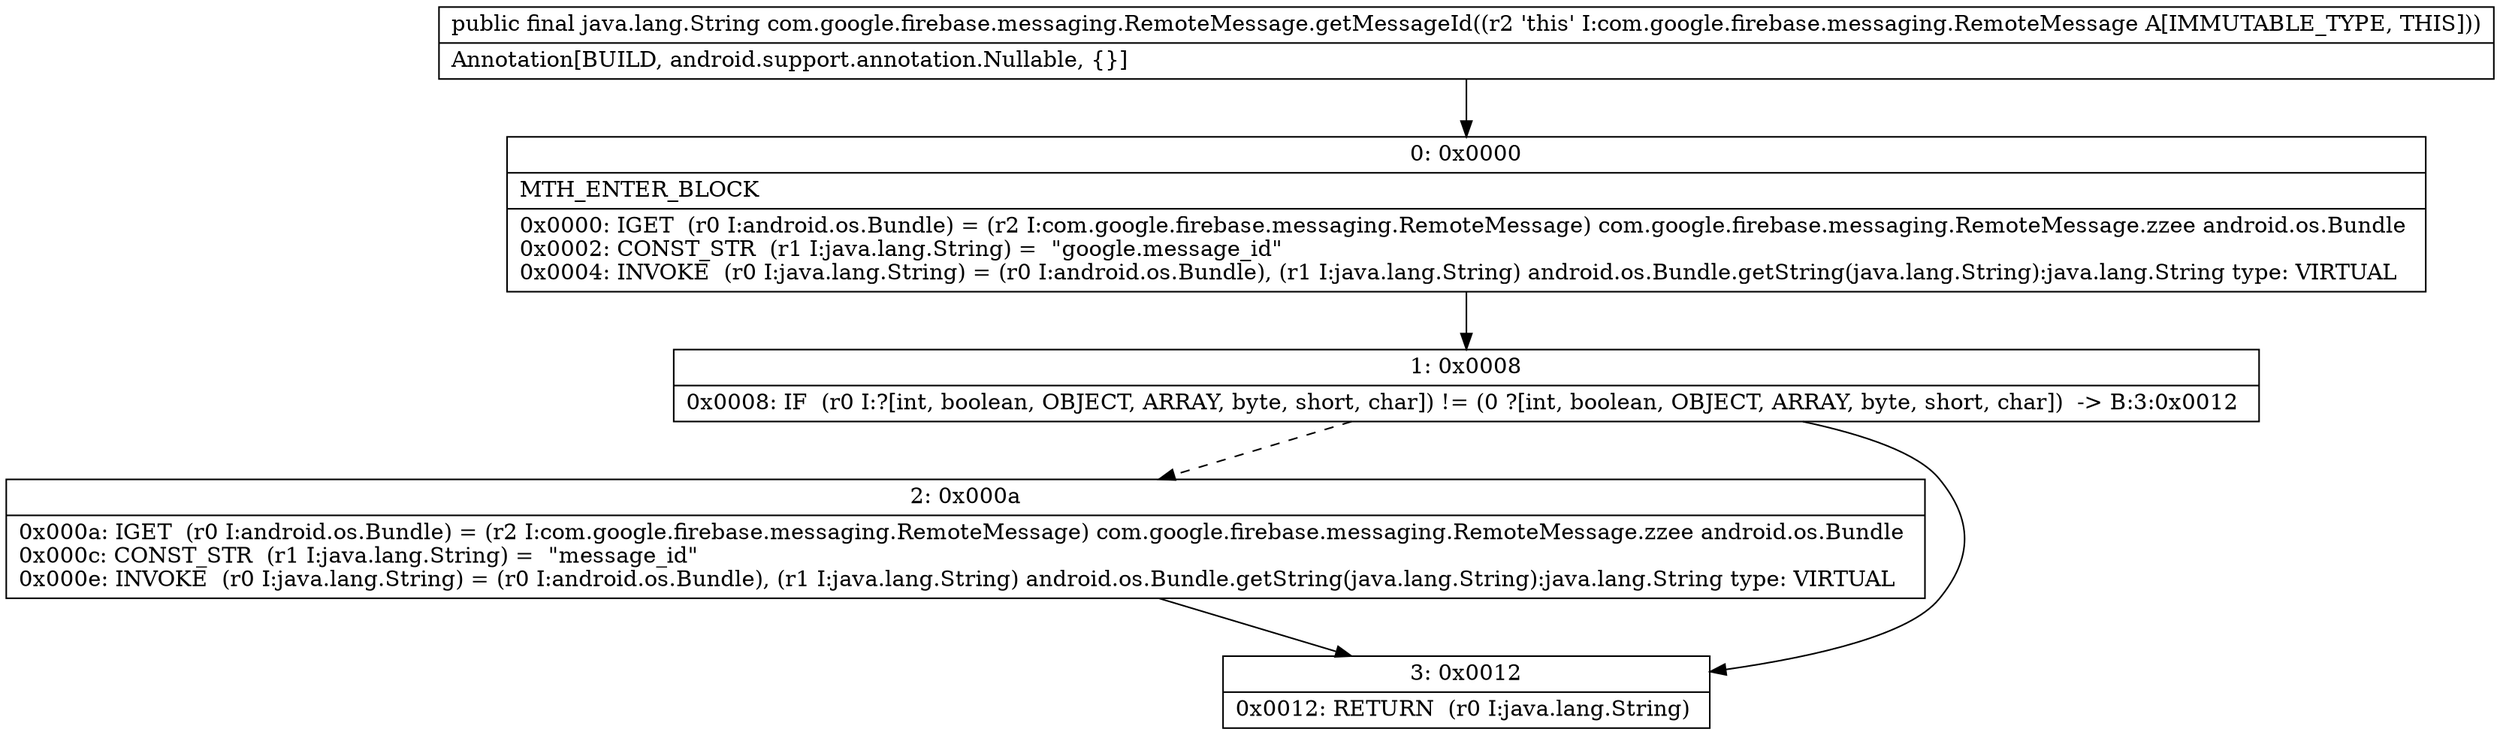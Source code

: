 digraph "CFG forcom.google.firebase.messaging.RemoteMessage.getMessageId()Ljava\/lang\/String;" {
Node_0 [shape=record,label="{0\:\ 0x0000|MTH_ENTER_BLOCK\l|0x0000: IGET  (r0 I:android.os.Bundle) = (r2 I:com.google.firebase.messaging.RemoteMessage) com.google.firebase.messaging.RemoteMessage.zzee android.os.Bundle \l0x0002: CONST_STR  (r1 I:java.lang.String) =  \"google.message_id\" \l0x0004: INVOKE  (r0 I:java.lang.String) = (r0 I:android.os.Bundle), (r1 I:java.lang.String) android.os.Bundle.getString(java.lang.String):java.lang.String type: VIRTUAL \l}"];
Node_1 [shape=record,label="{1\:\ 0x0008|0x0008: IF  (r0 I:?[int, boolean, OBJECT, ARRAY, byte, short, char]) != (0 ?[int, boolean, OBJECT, ARRAY, byte, short, char])  \-\> B:3:0x0012 \l}"];
Node_2 [shape=record,label="{2\:\ 0x000a|0x000a: IGET  (r0 I:android.os.Bundle) = (r2 I:com.google.firebase.messaging.RemoteMessage) com.google.firebase.messaging.RemoteMessage.zzee android.os.Bundle \l0x000c: CONST_STR  (r1 I:java.lang.String) =  \"message_id\" \l0x000e: INVOKE  (r0 I:java.lang.String) = (r0 I:android.os.Bundle), (r1 I:java.lang.String) android.os.Bundle.getString(java.lang.String):java.lang.String type: VIRTUAL \l}"];
Node_3 [shape=record,label="{3\:\ 0x0012|0x0012: RETURN  (r0 I:java.lang.String) \l}"];
MethodNode[shape=record,label="{public final java.lang.String com.google.firebase.messaging.RemoteMessage.getMessageId((r2 'this' I:com.google.firebase.messaging.RemoteMessage A[IMMUTABLE_TYPE, THIS]))  | Annotation[BUILD, android.support.annotation.Nullable, \{\}]\l}"];
MethodNode -> Node_0;
Node_0 -> Node_1;
Node_1 -> Node_2[style=dashed];
Node_1 -> Node_3;
Node_2 -> Node_3;
}

